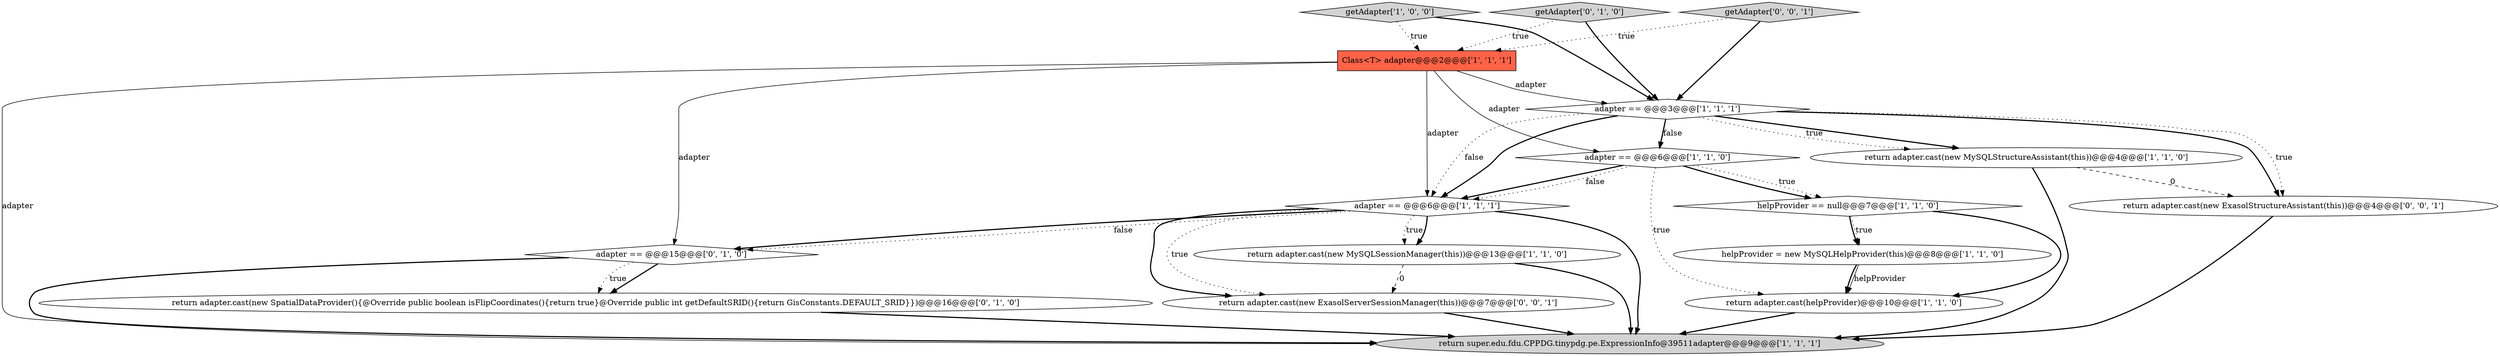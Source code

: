 digraph {
1 [style = filled, label = "return adapter.cast(helpProvider)@@@10@@@['1', '1', '0']", fillcolor = white, shape = ellipse image = "AAA0AAABBB1BBB"];
3 [style = filled, label = "return adapter.cast(new MySQLStructureAssistant(this))@@@4@@@['1', '1', '0']", fillcolor = white, shape = ellipse image = "AAA0AAABBB1BBB"];
13 [style = filled, label = "return adapter.cast(new SpatialDataProvider(){@Override public boolean isFlipCoordinates(){return true}@Override public int getDefaultSRID(){return GisConstants.DEFAULT_SRID}})@@@16@@@['0', '1', '0']", fillcolor = white, shape = ellipse image = "AAA1AAABBB2BBB"];
12 [style = filled, label = "getAdapter['0', '1', '0']", fillcolor = lightgray, shape = diamond image = "AAA0AAABBB2BBB"];
15 [style = filled, label = "return adapter.cast(new ExasolServerSessionManager(this))@@@7@@@['0', '0', '1']", fillcolor = white, shape = ellipse image = "AAA0AAABBB3BBB"];
8 [style = filled, label = "adapter == @@@3@@@['1', '1', '1']", fillcolor = white, shape = diamond image = "AAA0AAABBB1BBB"];
0 [style = filled, label = "helpProvider = new MySQLHelpProvider(this)@@@8@@@['1', '1', '0']", fillcolor = white, shape = ellipse image = "AAA0AAABBB1BBB"];
16 [style = filled, label = "return adapter.cast(new ExasolStructureAssistant(this))@@@4@@@['0', '0', '1']", fillcolor = white, shape = ellipse image = "AAA0AAABBB3BBB"];
9 [style = filled, label = "adapter == @@@6@@@['1', '1', '1']", fillcolor = white, shape = diamond image = "AAA0AAABBB1BBB"];
10 [style = filled, label = "return adapter.cast(new MySQLSessionManager(this))@@@13@@@['1', '1', '0']", fillcolor = white, shape = ellipse image = "AAA0AAABBB1BBB"];
11 [style = filled, label = "adapter == @@@15@@@['0', '1', '0']", fillcolor = white, shape = diamond image = "AAA1AAABBB2BBB"];
2 [style = filled, label = "helpProvider == null@@@7@@@['1', '1', '0']", fillcolor = white, shape = diamond image = "AAA0AAABBB1BBB"];
4 [style = filled, label = "adapter == @@@6@@@['1', '1', '0']", fillcolor = white, shape = diamond image = "AAA0AAABBB1BBB"];
7 [style = filled, label = "Class<T> adapter@@@2@@@['1', '1', '1']", fillcolor = tomato, shape = box image = "AAA0AAABBB1BBB"];
5 [style = filled, label = "return super.edu.fdu.CPPDG.tinypdg.pe.ExpressionInfo@39511adapter@@@9@@@['1', '1', '1']", fillcolor = lightgray, shape = ellipse image = "AAA0AAABBB1BBB"];
14 [style = filled, label = "getAdapter['0', '0', '1']", fillcolor = lightgray, shape = diamond image = "AAA0AAABBB3BBB"];
6 [style = filled, label = "getAdapter['1', '0', '0']", fillcolor = lightgray, shape = diamond image = "AAA0AAABBB1BBB"];
8->16 [style = bold, label=""];
12->7 [style = dotted, label="true"];
8->9 [style = dotted, label="false"];
0->1 [style = solid, label="helpProvider"];
7->8 [style = solid, label="adapter"];
8->16 [style = dotted, label="true"];
9->11 [style = bold, label=""];
8->9 [style = bold, label=""];
8->4 [style = bold, label=""];
6->7 [style = dotted, label="true"];
3->16 [style = dashed, label="0"];
7->11 [style = solid, label="adapter"];
9->15 [style = bold, label=""];
7->5 [style = solid, label="adapter"];
14->7 [style = dotted, label="true"];
4->1 [style = dotted, label="true"];
6->8 [style = bold, label=""];
10->15 [style = dashed, label="0"];
3->5 [style = bold, label=""];
0->1 [style = bold, label=""];
9->10 [style = dotted, label="true"];
8->3 [style = bold, label=""];
4->2 [style = bold, label=""];
8->4 [style = dotted, label="false"];
7->4 [style = solid, label="adapter"];
4->9 [style = bold, label=""];
2->1 [style = bold, label=""];
14->8 [style = bold, label=""];
11->13 [style = bold, label=""];
1->5 [style = bold, label=""];
15->5 [style = bold, label=""];
4->9 [style = dotted, label="false"];
11->5 [style = bold, label=""];
16->5 [style = bold, label=""];
2->0 [style = bold, label=""];
8->3 [style = dotted, label="true"];
9->15 [style = dotted, label="true"];
2->0 [style = dotted, label="true"];
11->13 [style = dotted, label="true"];
9->5 [style = bold, label=""];
12->8 [style = bold, label=""];
10->5 [style = bold, label=""];
13->5 [style = bold, label=""];
9->11 [style = dotted, label="false"];
9->10 [style = bold, label=""];
4->2 [style = dotted, label="true"];
7->9 [style = solid, label="adapter"];
}
